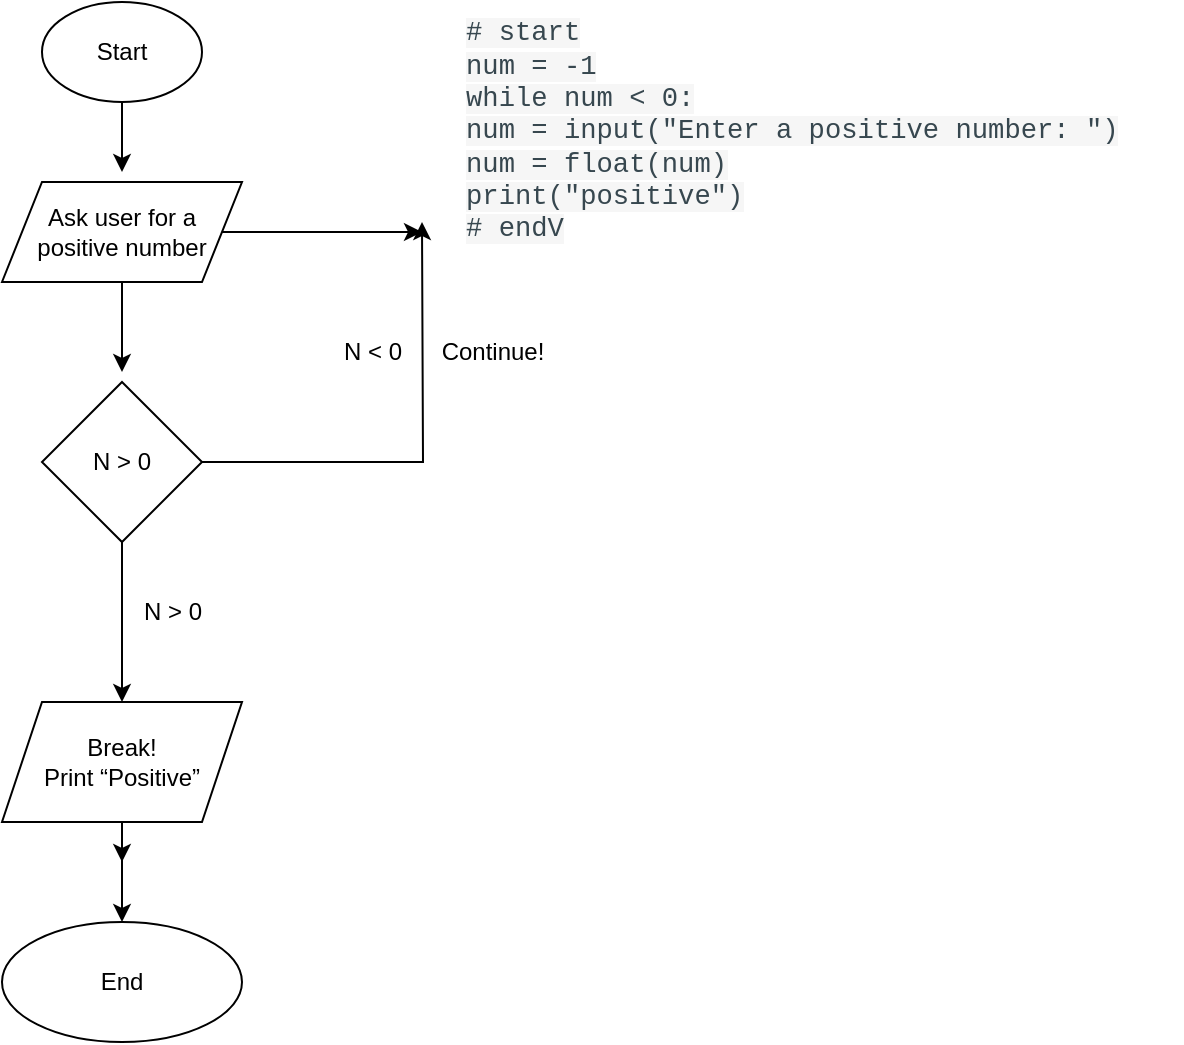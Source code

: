 <mxfile version="20.6.0" type="github">
  <diagram id="2xif9yx2NMRb-jrwSWjx" name="Page-1">
    <mxGraphModel dx="696" dy="519" grid="1" gridSize="10" guides="1" tooltips="1" connect="1" arrows="1" fold="1" page="1" pageScale="1" pageWidth="850" pageHeight="1100" math="0" shadow="0">
      <root>
        <mxCell id="0" />
        <mxCell id="1" parent="0" />
        <mxCell id="q8NMteX7gUFOr226QMQl-3" style="edgeStyle=orthogonalEdgeStyle;rounded=0;orthogonalLoop=1;jettySize=auto;html=1;" parent="1" source="q8NMteX7gUFOr226QMQl-1" edge="1">
          <mxGeometry relative="1" as="geometry">
            <mxPoint x="80" y="95" as="targetPoint" />
          </mxGeometry>
        </mxCell>
        <mxCell id="q8NMteX7gUFOr226QMQl-1" value="Start" style="ellipse;whiteSpace=wrap;html=1;" parent="1" vertex="1">
          <mxGeometry x="40" y="10" width="80" height="50" as="geometry" />
        </mxCell>
        <mxCell id="q8NMteX7gUFOr226QMQl-6" style="edgeStyle=orthogonalEdgeStyle;rounded=0;orthogonalLoop=1;jettySize=auto;html=1;" parent="1" source="q8NMteX7gUFOr226QMQl-4" edge="1">
          <mxGeometry relative="1" as="geometry">
            <mxPoint x="80" y="195" as="targetPoint" />
          </mxGeometry>
        </mxCell>
        <mxCell id="q8NMteX7gUFOr226QMQl-11" style="edgeStyle=orthogonalEdgeStyle;rounded=0;orthogonalLoop=1;jettySize=auto;html=1;exitX=1;exitY=0.5;exitDx=0;exitDy=0;" parent="1" source="q8NMteX7gUFOr226QMQl-4" edge="1">
          <mxGeometry relative="1" as="geometry">
            <mxPoint x="230" y="125" as="targetPoint" />
          </mxGeometry>
        </mxCell>
        <mxCell id="q8NMteX7gUFOr226QMQl-4" value="Ask user for a positive number" style="shape=parallelogram;perimeter=parallelogramPerimeter;whiteSpace=wrap;html=1;fixedSize=1;" parent="1" vertex="1">
          <mxGeometry x="20" y="100" width="120" height="50" as="geometry" />
        </mxCell>
        <mxCell id="q8NMteX7gUFOr226QMQl-9" style="edgeStyle=orthogonalEdgeStyle;rounded=0;orthogonalLoop=1;jettySize=auto;html=1;" parent="1" source="q8NMteX7gUFOr226QMQl-7" edge="1">
          <mxGeometry relative="1" as="geometry">
            <mxPoint x="230" y="120" as="targetPoint" />
          </mxGeometry>
        </mxCell>
        <mxCell id="q8NMteX7gUFOr226QMQl-14" style="edgeStyle=orthogonalEdgeStyle;rounded=0;orthogonalLoop=1;jettySize=auto;html=1;" parent="1" source="q8NMteX7gUFOr226QMQl-7" target="q8NMteX7gUFOr226QMQl-15" edge="1">
          <mxGeometry relative="1" as="geometry">
            <mxPoint x="80" y="350" as="targetPoint" />
          </mxGeometry>
        </mxCell>
        <mxCell id="q8NMteX7gUFOr226QMQl-7" value="N &amp;gt; 0" style="rhombus;whiteSpace=wrap;html=1;" parent="1" vertex="1">
          <mxGeometry x="40" y="200" width="80" height="80" as="geometry" />
        </mxCell>
        <mxCell id="q8NMteX7gUFOr226QMQl-12" value="N &amp;lt; 0" style="text;html=1;resizable=0;autosize=1;align=center;verticalAlign=middle;points=[];fillColor=none;strokeColor=none;rounded=0;" parent="1" vertex="1">
          <mxGeometry x="180" y="170" width="50" height="30" as="geometry" />
        </mxCell>
        <mxCell id="q8NMteX7gUFOr226QMQl-18" style="edgeStyle=orthogonalEdgeStyle;rounded=0;orthogonalLoop=1;jettySize=auto;html=1;" parent="1" source="q8NMteX7gUFOr226QMQl-15" edge="1">
          <mxGeometry relative="1" as="geometry">
            <mxPoint x="80" y="440" as="targetPoint" />
          </mxGeometry>
        </mxCell>
        <mxCell id="q8NMteX7gUFOr226QMQl-20" value="" style="edgeStyle=orthogonalEdgeStyle;rounded=0;orthogonalLoop=1;jettySize=auto;html=1;" parent="1" source="q8NMteX7gUFOr226QMQl-15" target="q8NMteX7gUFOr226QMQl-19" edge="1">
          <mxGeometry relative="1" as="geometry" />
        </mxCell>
        <mxCell id="q8NMteX7gUFOr226QMQl-15" value="Break!&lt;br&gt;Print “Positive”" style="shape=parallelogram;perimeter=parallelogramPerimeter;whiteSpace=wrap;html=1;fixedSize=1;" parent="1" vertex="1">
          <mxGeometry x="20" y="360" width="120" height="60" as="geometry" />
        </mxCell>
        <mxCell id="q8NMteX7gUFOr226QMQl-16" value="N &amp;gt; 0" style="text;html=1;resizable=0;autosize=1;align=center;verticalAlign=middle;points=[];fillColor=none;strokeColor=none;rounded=0;" parent="1" vertex="1">
          <mxGeometry x="80" y="300" width="50" height="30" as="geometry" />
        </mxCell>
        <mxCell id="q8NMteX7gUFOr226QMQl-19" value="End" style="ellipse;whiteSpace=wrap;html=1;" parent="1" vertex="1">
          <mxGeometry x="20" y="470" width="120" height="60" as="geometry" />
        </mxCell>
        <mxCell id="q8NMteX7gUFOr226QMQl-21" value="Continue!" style="text;html=1;align=center;verticalAlign=middle;resizable=0;points=[];autosize=1;strokeColor=none;fillColor=none;" parent="1" vertex="1">
          <mxGeometry x="230" y="170" width="70" height="30" as="geometry" />
        </mxCell>
        <mxCell id="4K0UEyIIQA1tmu0OgwrF-1" value="&lt;span style=&quot;caret-color: rgb(55, 71, 79); color: rgb(55, 71, 79); font-family: &amp;quot;Roboto Mono&amp;quot;, &amp;quot;Courier New&amp;quot;, Courier, monospace; font-size: 13.6px; background-color: rgba(237, 237, 237, 0.5);&quot;&gt;# start&lt;br&gt;num = -1&lt;br&gt;while num &amp;lt; 0:&lt;br&gt;    num = input(&quot;Enter a positive number: &quot;)&lt;br&gt;    num = float(num)&lt;br&gt;print(&quot;positive&quot;)&lt;br&gt;# endV&lt;/span&gt;" style="text;html=1;resizable=0;autosize=1;align=left;verticalAlign=middle;points=[];fillColor=none;strokeColor=none;rounded=0;" vertex="1" parent="1">
          <mxGeometry x="250" y="10" width="360" height="130" as="geometry" />
        </mxCell>
      </root>
    </mxGraphModel>
  </diagram>
</mxfile>
